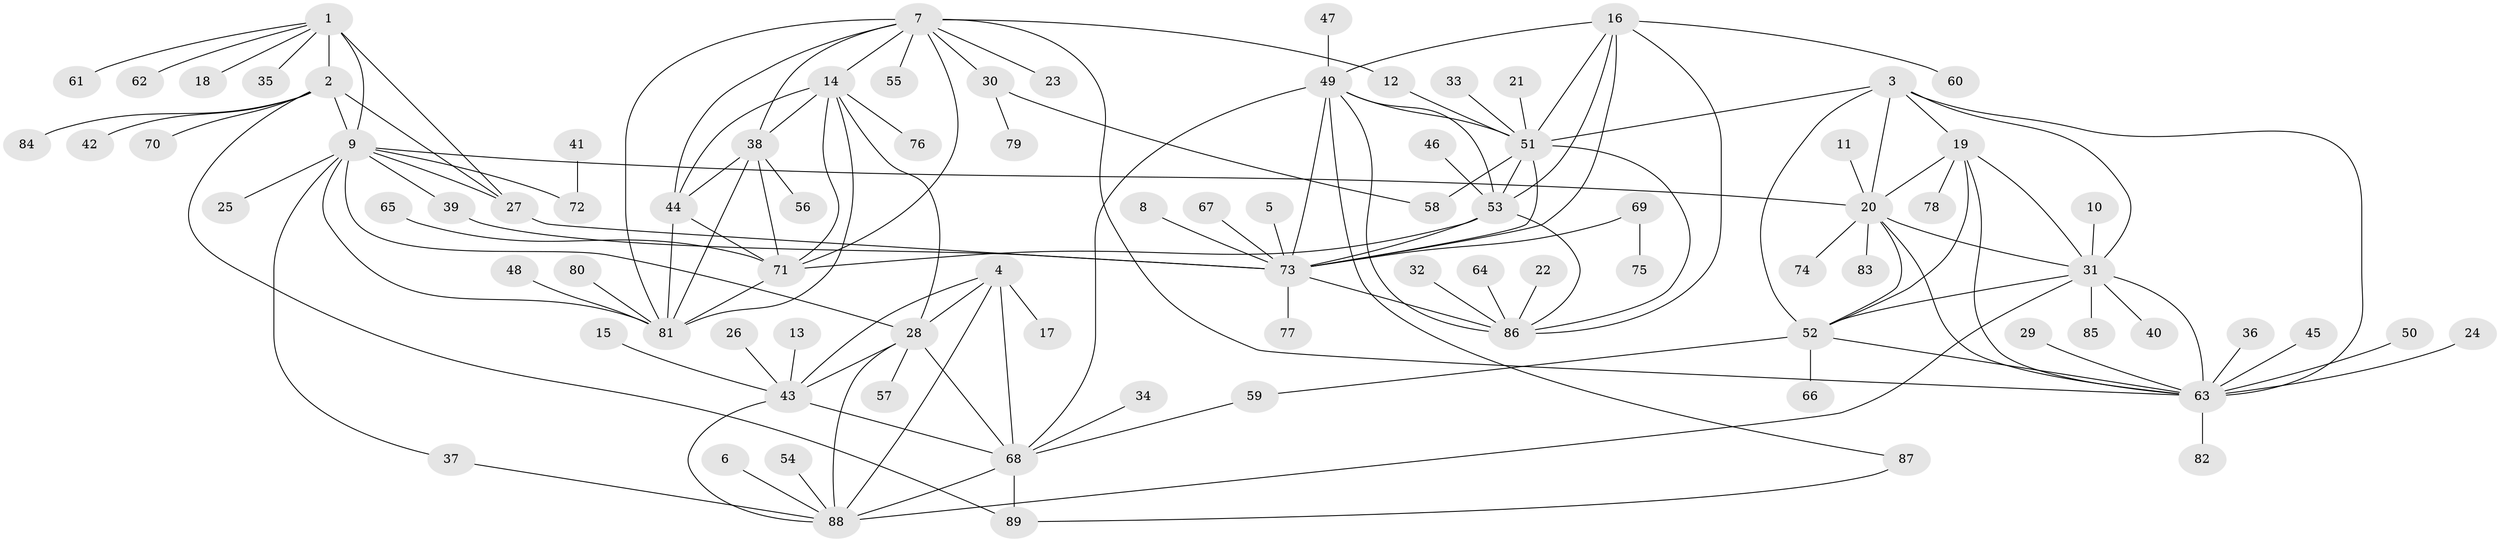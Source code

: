 // original degree distribution, {7: 0.047619047619047616, 6: 0.031746031746031744, 13: 0.023809523809523808, 8: 0.03968253968253968, 11: 0.015873015873015872, 9: 0.03968253968253968, 10: 0.031746031746031744, 5: 0.007936507936507936, 1: 0.626984126984127, 2: 0.10317460317460317, 3: 0.015873015873015872, 4: 0.015873015873015872}
// Generated by graph-tools (version 1.1) at 2025/37/03/04/25 23:37:38]
// undirected, 89 vertices, 140 edges
graph export_dot {
  node [color=gray90,style=filled];
  1;
  2;
  3;
  4;
  5;
  6;
  7;
  8;
  9;
  10;
  11;
  12;
  13;
  14;
  15;
  16;
  17;
  18;
  19;
  20;
  21;
  22;
  23;
  24;
  25;
  26;
  27;
  28;
  29;
  30;
  31;
  32;
  33;
  34;
  35;
  36;
  37;
  38;
  39;
  40;
  41;
  42;
  43;
  44;
  45;
  46;
  47;
  48;
  49;
  50;
  51;
  52;
  53;
  54;
  55;
  56;
  57;
  58;
  59;
  60;
  61;
  62;
  63;
  64;
  65;
  66;
  67;
  68;
  69;
  70;
  71;
  72;
  73;
  74;
  75;
  76;
  77;
  78;
  79;
  80;
  81;
  82;
  83;
  84;
  85;
  86;
  87;
  88;
  89;
  1 -- 2 [weight=4.0];
  1 -- 9 [weight=2.0];
  1 -- 18 [weight=1.0];
  1 -- 27 [weight=2.0];
  1 -- 35 [weight=1.0];
  1 -- 61 [weight=1.0];
  1 -- 62 [weight=1.0];
  2 -- 9 [weight=2.0];
  2 -- 27 [weight=2.0];
  2 -- 42 [weight=1.0];
  2 -- 70 [weight=1.0];
  2 -- 84 [weight=1.0];
  2 -- 89 [weight=1.0];
  3 -- 19 [weight=1.0];
  3 -- 20 [weight=1.0];
  3 -- 31 [weight=1.0];
  3 -- 51 [weight=1.0];
  3 -- 52 [weight=1.0];
  3 -- 63 [weight=1.0];
  4 -- 17 [weight=1.0];
  4 -- 28 [weight=2.0];
  4 -- 43 [weight=2.0];
  4 -- 68 [weight=2.0];
  4 -- 88 [weight=2.0];
  5 -- 73 [weight=1.0];
  6 -- 88 [weight=1.0];
  7 -- 12 [weight=1.0];
  7 -- 14 [weight=1.0];
  7 -- 23 [weight=1.0];
  7 -- 30 [weight=1.0];
  7 -- 38 [weight=1.0];
  7 -- 44 [weight=1.0];
  7 -- 55 [weight=1.0];
  7 -- 63 [weight=1.0];
  7 -- 71 [weight=1.0];
  7 -- 81 [weight=1.0];
  8 -- 73 [weight=1.0];
  9 -- 20 [weight=1.0];
  9 -- 25 [weight=1.0];
  9 -- 27 [weight=1.0];
  9 -- 28 [weight=1.0];
  9 -- 37 [weight=1.0];
  9 -- 39 [weight=1.0];
  9 -- 72 [weight=1.0];
  9 -- 81 [weight=1.0];
  10 -- 31 [weight=1.0];
  11 -- 20 [weight=1.0];
  12 -- 51 [weight=1.0];
  13 -- 43 [weight=1.0];
  14 -- 28 [weight=1.0];
  14 -- 38 [weight=1.0];
  14 -- 44 [weight=1.0];
  14 -- 71 [weight=1.0];
  14 -- 76 [weight=1.0];
  14 -- 81 [weight=1.0];
  15 -- 43 [weight=1.0];
  16 -- 49 [weight=1.0];
  16 -- 51 [weight=1.0];
  16 -- 53 [weight=1.0];
  16 -- 60 [weight=1.0];
  16 -- 73 [weight=1.0];
  16 -- 86 [weight=1.0];
  19 -- 20 [weight=1.0];
  19 -- 31 [weight=1.0];
  19 -- 52 [weight=1.0];
  19 -- 63 [weight=1.0];
  19 -- 78 [weight=1.0];
  20 -- 31 [weight=1.0];
  20 -- 52 [weight=1.0];
  20 -- 63 [weight=1.0];
  20 -- 74 [weight=1.0];
  20 -- 83 [weight=1.0];
  21 -- 51 [weight=1.0];
  22 -- 86 [weight=1.0];
  24 -- 63 [weight=1.0];
  26 -- 43 [weight=1.0];
  27 -- 73 [weight=1.0];
  28 -- 43 [weight=1.0];
  28 -- 57 [weight=1.0];
  28 -- 68 [weight=1.0];
  28 -- 88 [weight=1.0];
  29 -- 63 [weight=1.0];
  30 -- 58 [weight=1.0];
  30 -- 79 [weight=1.0];
  31 -- 40 [weight=1.0];
  31 -- 52 [weight=1.0];
  31 -- 63 [weight=1.0];
  31 -- 85 [weight=1.0];
  31 -- 88 [weight=1.0];
  32 -- 86 [weight=1.0];
  33 -- 51 [weight=1.0];
  34 -- 68 [weight=1.0];
  36 -- 63 [weight=1.0];
  37 -- 88 [weight=1.0];
  38 -- 44 [weight=1.0];
  38 -- 56 [weight=1.0];
  38 -- 71 [weight=1.0];
  38 -- 81 [weight=1.0];
  39 -- 73 [weight=1.0];
  41 -- 72 [weight=1.0];
  43 -- 68 [weight=1.0];
  43 -- 88 [weight=1.0];
  44 -- 71 [weight=1.0];
  44 -- 81 [weight=1.0];
  45 -- 63 [weight=1.0];
  46 -- 53 [weight=1.0];
  47 -- 49 [weight=1.0];
  48 -- 81 [weight=1.0];
  49 -- 51 [weight=1.0];
  49 -- 53 [weight=1.0];
  49 -- 68 [weight=1.0];
  49 -- 73 [weight=1.0];
  49 -- 86 [weight=1.0];
  49 -- 87 [weight=1.0];
  50 -- 63 [weight=1.0];
  51 -- 53 [weight=1.0];
  51 -- 58 [weight=1.0];
  51 -- 73 [weight=1.0];
  51 -- 86 [weight=1.0];
  52 -- 59 [weight=1.0];
  52 -- 63 [weight=1.0];
  52 -- 66 [weight=1.0];
  53 -- 71 [weight=1.0];
  53 -- 73 [weight=1.0];
  53 -- 86 [weight=1.0];
  54 -- 88 [weight=1.0];
  59 -- 68 [weight=1.0];
  63 -- 82 [weight=1.0];
  64 -- 86 [weight=1.0];
  65 -- 71 [weight=1.0];
  67 -- 73 [weight=1.0];
  68 -- 88 [weight=1.0];
  68 -- 89 [weight=1.0];
  69 -- 73 [weight=1.0];
  69 -- 75 [weight=1.0];
  71 -- 81 [weight=1.0];
  73 -- 77 [weight=1.0];
  73 -- 86 [weight=1.0];
  80 -- 81 [weight=1.0];
  87 -- 89 [weight=1.0];
}
